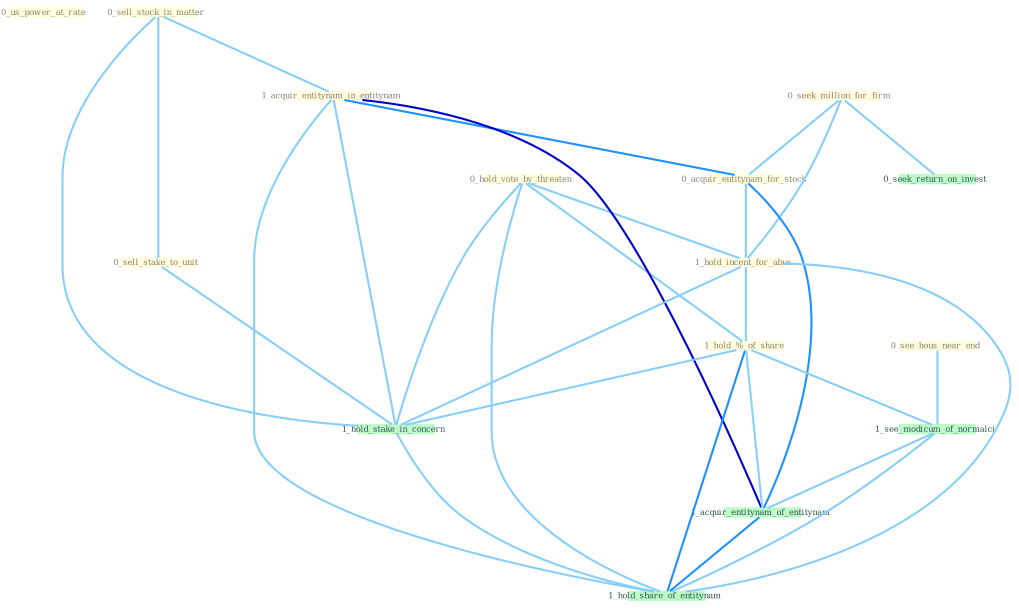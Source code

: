 Graph G{ 
    node
    [shape=polygon,style=filled,width=.5,height=.06,color="#BDFCC9",fixedsize=true,fontsize=4,
    fontcolor="#2f4f4f"];
    {node
    [color="#ffffe0", fontcolor="#8b7d6b"] "0_us_power_at_rate " "0_sell_stock_in_matter " "0_hold_vote_by_threaten " "0_seek_million_for_firm " "0_see_hous_near_end " "1_acquir_entitynam_in_entitynam " "0_acquir_entitynam_for_stock " "1_hold_incent_for_abus " "0_sell_stake_to_unit " "1_hold_%_of_share "}
{node [color="#fff0f5", fontcolor="#b22222"]}
edge [color="#B0E2FF"];

	"0_sell_stock_in_matter " -- "1_acquir_entitynam_in_entitynam " [w="1", color="#87cefa" ];
	"0_sell_stock_in_matter " -- "0_sell_stake_to_unit " [w="1", color="#87cefa" ];
	"0_sell_stock_in_matter " -- "1_hold_stake_in_concern " [w="1", color="#87cefa" ];
	"0_hold_vote_by_threaten " -- "1_hold_incent_for_abus " [w="1", color="#87cefa" ];
	"0_hold_vote_by_threaten " -- "1_hold_%_of_share " [w="1", color="#87cefa" ];
	"0_hold_vote_by_threaten " -- "1_hold_stake_in_concern " [w="1", color="#87cefa" ];
	"0_hold_vote_by_threaten " -- "1_hold_share_of_entitynam " [w="1", color="#87cefa" ];
	"0_seek_million_for_firm " -- "0_acquir_entitynam_for_stock " [w="1", color="#87cefa" ];
	"0_seek_million_for_firm " -- "1_hold_incent_for_abus " [w="1", color="#87cefa" ];
	"0_seek_million_for_firm " -- "0_seek_return_on_invest " [w="1", color="#87cefa" ];
	"0_see_hous_near_end " -- "1_see_modicum_of_normalci " [w="1", color="#87cefa" ];
	"1_acquir_entitynam_in_entitynam " -- "0_acquir_entitynam_for_stock " [w="2", color="#1e90ff" , len=0.8];
	"1_acquir_entitynam_in_entitynam " -- "1_hold_stake_in_concern " [w="1", color="#87cefa" ];
	"1_acquir_entitynam_in_entitynam " -- "1_acquir_entitynam_of_entitynam " [w="3", color="#0000cd" , len=0.6];
	"1_acquir_entitynam_in_entitynam " -- "1_hold_share_of_entitynam " [w="1", color="#87cefa" ];
	"0_acquir_entitynam_for_stock " -- "1_hold_incent_for_abus " [w="1", color="#87cefa" ];
	"0_acquir_entitynam_for_stock " -- "1_acquir_entitynam_of_entitynam " [w="2", color="#1e90ff" , len=0.8];
	"1_hold_incent_for_abus " -- "1_hold_%_of_share " [w="1", color="#87cefa" ];
	"1_hold_incent_for_abus " -- "1_hold_stake_in_concern " [w="1", color="#87cefa" ];
	"1_hold_incent_for_abus " -- "1_hold_share_of_entitynam " [w="1", color="#87cefa" ];
	"0_sell_stake_to_unit " -- "1_hold_stake_in_concern " [w="1", color="#87cefa" ];
	"1_hold_%_of_share " -- "1_hold_stake_in_concern " [w="1", color="#87cefa" ];
	"1_hold_%_of_share " -- "1_see_modicum_of_normalci " [w="1", color="#87cefa" ];
	"1_hold_%_of_share " -- "1_acquir_entitynam_of_entitynam " [w="1", color="#87cefa" ];
	"1_hold_%_of_share " -- "1_hold_share_of_entitynam " [w="2", color="#1e90ff" , len=0.8];
	"1_hold_stake_in_concern " -- "1_hold_share_of_entitynam " [w="1", color="#87cefa" ];
	"1_see_modicum_of_normalci " -- "1_acquir_entitynam_of_entitynam " [w="1", color="#87cefa" ];
	"1_see_modicum_of_normalci " -- "1_hold_share_of_entitynam " [w="1", color="#87cefa" ];
	"1_acquir_entitynam_of_entitynam " -- "1_hold_share_of_entitynam " [w="2", color="#1e90ff" , len=0.8];
}